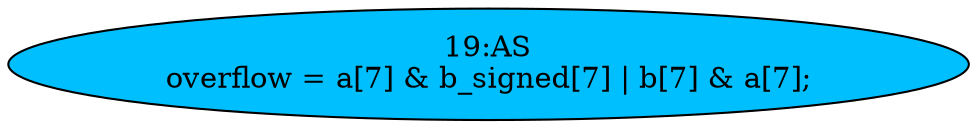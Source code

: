 strict digraph "" {
	node [label="\N"];
	"19:AS"	[ast="<pyverilog.vparser.ast.Assign object at 0x7f1934ef0290>",
		def_var="['overflow']",
		fillcolor=deepskyblue,
		label="19:AS
overflow = a[7] & b_signed[7] | b[7] & a[7];",
		statements="[]",
		style=filled,
		typ=Assign,
		use_var="['a', 'b_signed', 'b', 'a']"];
}
